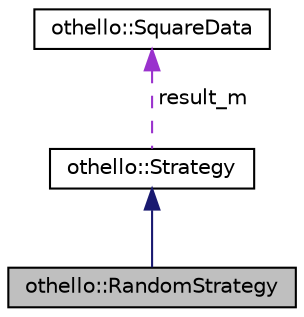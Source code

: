 digraph "othello::RandomStrategy"
{
  edge [fontname="Helvetica",fontsize="10",labelfontname="Helvetica",labelfontsize="10"];
  node [fontname="Helvetica",fontsize="10",shape=record];
  Node1 [label="othello::RandomStrategy",height=0.2,width=0.4,color="black", fillcolor="grey75", style="filled", fontcolor="black"];
  Node2 -> Node1 [dir="back",color="midnightblue",fontsize="10",style="solid",fontname="Helvetica"];
  Node2 [label="othello::Strategy",height=0.2,width=0.4,color="black", fillcolor="white", style="filled",URL="$d1/dff/classothello_1_1_strategy.html"];
  Node3 -> Node2 [dir="back",color="darkorchid3",fontsize="10",style="dashed",label=" result_m" ,fontname="Helvetica"];
  Node3 [label="othello::SquareData",height=0.2,width=0.4,color="black", fillcolor="white", style="filled",URL="$d3/de5/classothello_1_1_square_data.html"];
}
